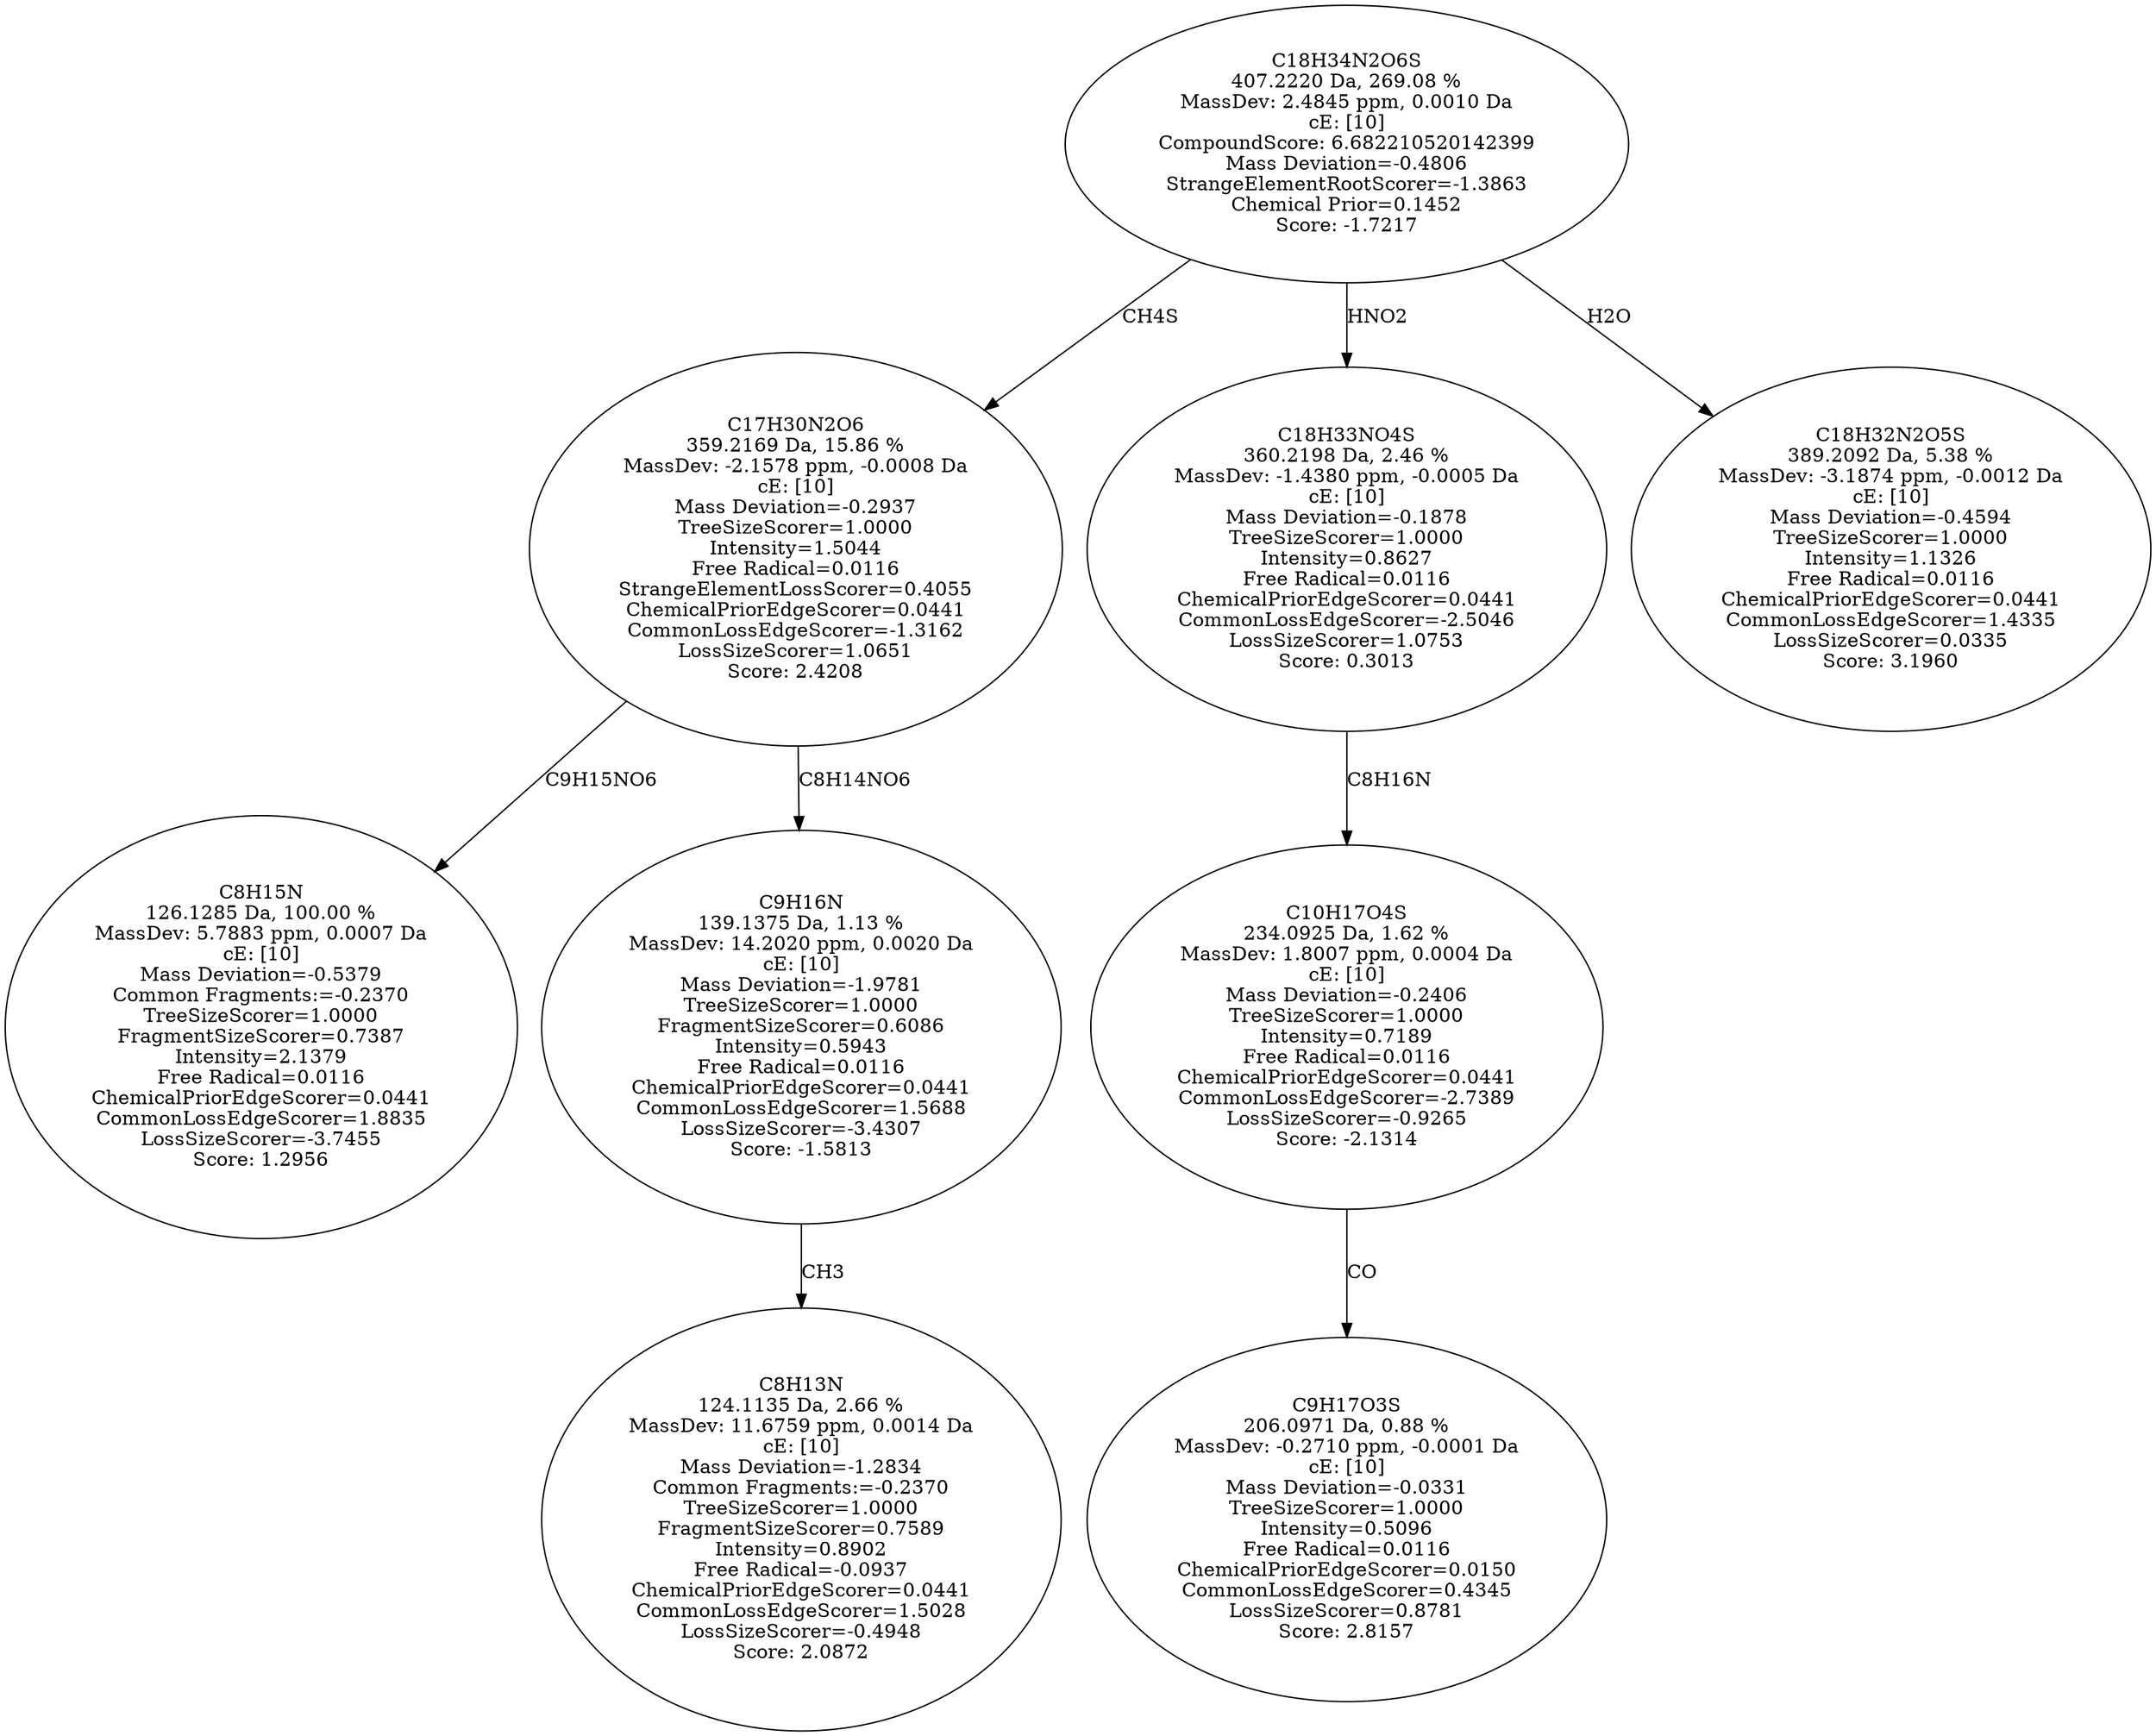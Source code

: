 strict digraph {
v1 [label="C8H15N\n126.1285 Da, 100.00 %\nMassDev: 5.7883 ppm, 0.0007 Da\ncE: [10]\nMass Deviation=-0.5379\nCommon Fragments:=-0.2370\nTreeSizeScorer=1.0000\nFragmentSizeScorer=0.7387\nIntensity=2.1379\nFree Radical=0.0116\nChemicalPriorEdgeScorer=0.0441\nCommonLossEdgeScorer=1.8835\nLossSizeScorer=-3.7455\nScore: 1.2956"];
v2 [label="C8H13N\n124.1135 Da, 2.66 %\nMassDev: 11.6759 ppm, 0.0014 Da\ncE: [10]\nMass Deviation=-1.2834\nCommon Fragments:=-0.2370\nTreeSizeScorer=1.0000\nFragmentSizeScorer=0.7589\nIntensity=0.8902\nFree Radical=-0.0937\nChemicalPriorEdgeScorer=0.0441\nCommonLossEdgeScorer=1.5028\nLossSizeScorer=-0.4948\nScore: 2.0872"];
v3 [label="C9H16N\n139.1375 Da, 1.13 %\nMassDev: 14.2020 ppm, 0.0020 Da\ncE: [10]\nMass Deviation=-1.9781\nTreeSizeScorer=1.0000\nFragmentSizeScorer=0.6086\nIntensity=0.5943\nFree Radical=0.0116\nChemicalPriorEdgeScorer=0.0441\nCommonLossEdgeScorer=1.5688\nLossSizeScorer=-3.4307\nScore: -1.5813"];
v4 [label="C17H30N2O6\n359.2169 Da, 15.86 %\nMassDev: -2.1578 ppm, -0.0008 Da\ncE: [10]\nMass Deviation=-0.2937\nTreeSizeScorer=1.0000\nIntensity=1.5044\nFree Radical=0.0116\nStrangeElementLossScorer=0.4055\nChemicalPriorEdgeScorer=0.0441\nCommonLossEdgeScorer=-1.3162\nLossSizeScorer=1.0651\nScore: 2.4208"];
v5 [label="C9H17O3S\n206.0971 Da, 0.88 %\nMassDev: -0.2710 ppm, -0.0001 Da\ncE: [10]\nMass Deviation=-0.0331\nTreeSizeScorer=1.0000\nIntensity=0.5096\nFree Radical=0.0116\nChemicalPriorEdgeScorer=0.0150\nCommonLossEdgeScorer=0.4345\nLossSizeScorer=0.8781\nScore: 2.8157"];
v6 [label="C10H17O4S\n234.0925 Da, 1.62 %\nMassDev: 1.8007 ppm, 0.0004 Da\ncE: [10]\nMass Deviation=-0.2406\nTreeSizeScorer=1.0000\nIntensity=0.7189\nFree Radical=0.0116\nChemicalPriorEdgeScorer=0.0441\nCommonLossEdgeScorer=-2.7389\nLossSizeScorer=-0.9265\nScore: -2.1314"];
v7 [label="C18H33NO4S\n360.2198 Da, 2.46 %\nMassDev: -1.4380 ppm, -0.0005 Da\ncE: [10]\nMass Deviation=-0.1878\nTreeSizeScorer=1.0000\nIntensity=0.8627\nFree Radical=0.0116\nChemicalPriorEdgeScorer=0.0441\nCommonLossEdgeScorer=-2.5046\nLossSizeScorer=1.0753\nScore: 0.3013"];
v8 [label="C18H32N2O5S\n389.2092 Da, 5.38 %\nMassDev: -3.1874 ppm, -0.0012 Da\ncE: [10]\nMass Deviation=-0.4594\nTreeSizeScorer=1.0000\nIntensity=1.1326\nFree Radical=0.0116\nChemicalPriorEdgeScorer=0.0441\nCommonLossEdgeScorer=1.4335\nLossSizeScorer=0.0335\nScore: 3.1960"];
v9 [label="C18H34N2O6S\n407.2220 Da, 269.08 %\nMassDev: 2.4845 ppm, 0.0010 Da\ncE: [10]\nCompoundScore: 6.682210520142399\nMass Deviation=-0.4806\nStrangeElementRootScorer=-1.3863\nChemical Prior=0.1452\nScore: -1.7217"];
v4 -> v1 [label="C9H15NO6"];
v3 -> v2 [label="CH3"];
v4 -> v3 [label="C8H14NO6"];
v9 -> v4 [label="CH4S"];
v6 -> v5 [label="CO"];
v7 -> v6 [label="C8H16N"];
v9 -> v7 [label="HNO2"];
v9 -> v8 [label="H2O"];
}